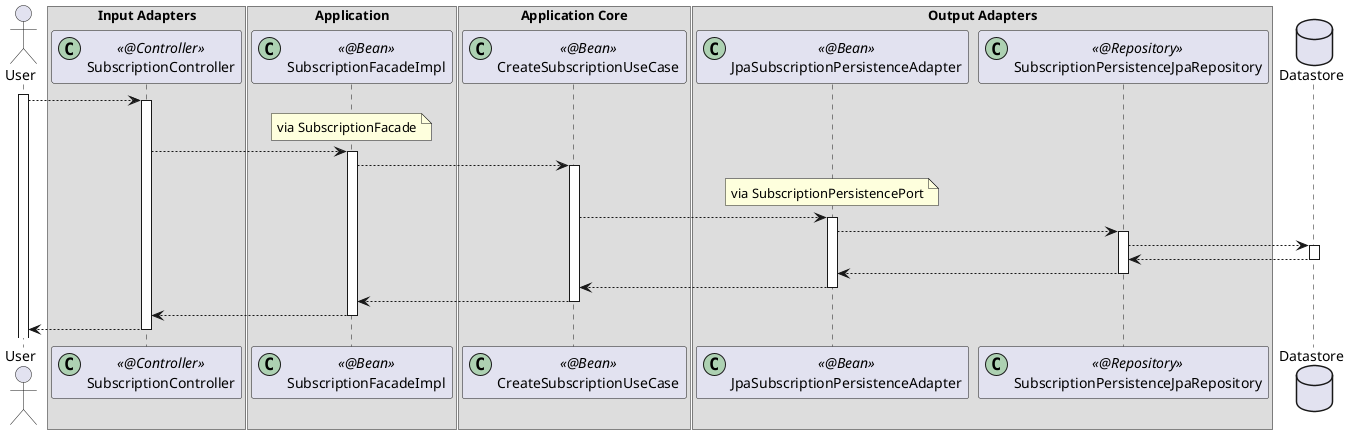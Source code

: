 @startuml

actor User 
box Input Adapters
participant SubscriptionController << (C,#ADD1B2) @Controller >>
end box
box Application
participant SubscriptionFacadeImpl << (C,#ADD1B2) @Bean >>
end box
box Application Core
participant CreateSubscriptionUseCase << (C,#ADD1B2) @Bean >>
end box
box Output Adapters
participant JpaSubscriptionPersistenceAdapter << (C,#ADD1B2) @Bean >>
participant SubscriptionPersistenceJpaRepository << (C,#ADD1B2) @Repository >>
end box
database Datastore

activate User

User --> SubscriptionController
activate SubscriptionController

note over SubscriptionFacadeImpl: via SubscriptionFacade

SubscriptionController --> SubscriptionFacadeImpl
activate SubscriptionFacadeImpl

SubscriptionFacadeImpl --> CreateSubscriptionUseCase
activate CreateSubscriptionUseCase

note over JpaSubscriptionPersistenceAdapter: via SubscriptionPersistencePort

CreateSubscriptionUseCase --> JpaSubscriptionPersistenceAdapter
activate JpaSubscriptionPersistenceAdapter

JpaSubscriptionPersistenceAdapter --> SubscriptionPersistenceJpaRepository
activate SubscriptionPersistenceJpaRepository

SubscriptionPersistenceJpaRepository --> Datastore
activate Datastore

Datastore --> SubscriptionPersistenceJpaRepository
deactivate Datastore

SubscriptionPersistenceJpaRepository --> JpaSubscriptionPersistenceAdapter
deactivate SubscriptionPersistenceJpaRepository

JpaSubscriptionPersistenceAdapter --> CreateSubscriptionUseCase
deactivate JpaSubscriptionPersistenceAdapter

CreateSubscriptionUseCase --> SubscriptionFacadeImpl
deactivate CreateSubscriptionUseCase

SubscriptionFacadeImpl --> SubscriptionController
deactivate SubscriptionFacadeImpl

SubscriptionController --> User
deactivate SubscriptionController

@enduml